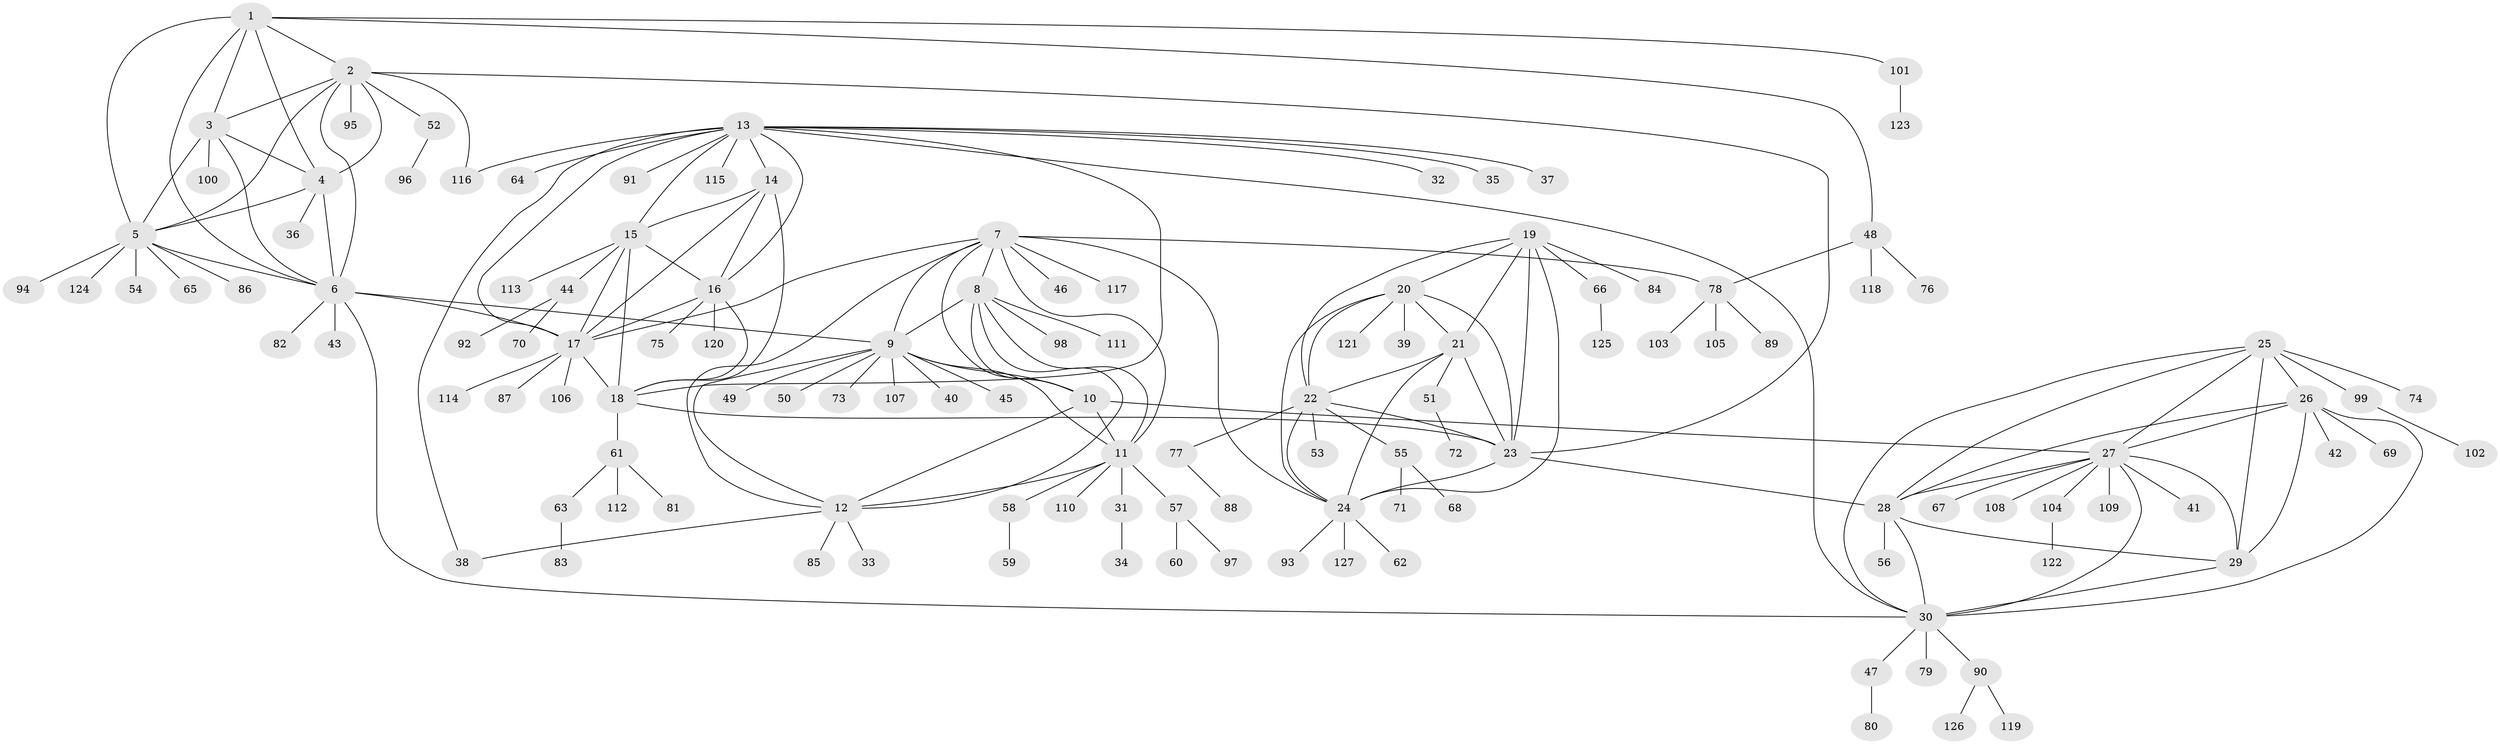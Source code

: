 // coarse degree distribution, {6: 0.052083333333333336, 8: 0.0625, 11: 0.010416666666666666, 4: 0.03125, 9: 0.010416666666666666, 13: 0.010416666666666666, 5: 0.03125, 10: 0.010416666666666666, 7: 0.020833333333333332, 2: 0.11458333333333333, 1: 0.625, 3: 0.020833333333333332}
// Generated by graph-tools (version 1.1) at 2025/42/03/06/25 10:42:10]
// undirected, 127 vertices, 185 edges
graph export_dot {
graph [start="1"]
  node [color=gray90,style=filled];
  1;
  2;
  3;
  4;
  5;
  6;
  7;
  8;
  9;
  10;
  11;
  12;
  13;
  14;
  15;
  16;
  17;
  18;
  19;
  20;
  21;
  22;
  23;
  24;
  25;
  26;
  27;
  28;
  29;
  30;
  31;
  32;
  33;
  34;
  35;
  36;
  37;
  38;
  39;
  40;
  41;
  42;
  43;
  44;
  45;
  46;
  47;
  48;
  49;
  50;
  51;
  52;
  53;
  54;
  55;
  56;
  57;
  58;
  59;
  60;
  61;
  62;
  63;
  64;
  65;
  66;
  67;
  68;
  69;
  70;
  71;
  72;
  73;
  74;
  75;
  76;
  77;
  78;
  79;
  80;
  81;
  82;
  83;
  84;
  85;
  86;
  87;
  88;
  89;
  90;
  91;
  92;
  93;
  94;
  95;
  96;
  97;
  98;
  99;
  100;
  101;
  102;
  103;
  104;
  105;
  106;
  107;
  108;
  109;
  110;
  111;
  112;
  113;
  114;
  115;
  116;
  117;
  118;
  119;
  120;
  121;
  122;
  123;
  124;
  125;
  126;
  127;
  1 -- 2;
  1 -- 3;
  1 -- 4;
  1 -- 5;
  1 -- 6;
  1 -- 48;
  1 -- 101;
  2 -- 3;
  2 -- 4;
  2 -- 5;
  2 -- 6;
  2 -- 23;
  2 -- 52;
  2 -- 95;
  2 -- 116;
  3 -- 4;
  3 -- 5;
  3 -- 6;
  3 -- 100;
  4 -- 5;
  4 -- 6;
  4 -- 36;
  5 -- 6;
  5 -- 54;
  5 -- 65;
  5 -- 86;
  5 -- 94;
  5 -- 124;
  6 -- 9;
  6 -- 17;
  6 -- 30;
  6 -- 43;
  6 -- 82;
  7 -- 8;
  7 -- 9;
  7 -- 10;
  7 -- 11;
  7 -- 12;
  7 -- 17;
  7 -- 24;
  7 -- 46;
  7 -- 78;
  7 -- 117;
  8 -- 9;
  8 -- 10;
  8 -- 11;
  8 -- 12;
  8 -- 98;
  8 -- 111;
  9 -- 10;
  9 -- 11;
  9 -- 12;
  9 -- 40;
  9 -- 45;
  9 -- 49;
  9 -- 50;
  9 -- 73;
  9 -- 107;
  10 -- 11;
  10 -- 12;
  10 -- 27;
  11 -- 12;
  11 -- 31;
  11 -- 57;
  11 -- 58;
  11 -- 110;
  12 -- 33;
  12 -- 38;
  12 -- 85;
  13 -- 14;
  13 -- 15;
  13 -- 16;
  13 -- 17;
  13 -- 18;
  13 -- 30;
  13 -- 32;
  13 -- 35;
  13 -- 37;
  13 -- 38;
  13 -- 64;
  13 -- 91;
  13 -- 115;
  13 -- 116;
  14 -- 15;
  14 -- 16;
  14 -- 17;
  14 -- 18;
  15 -- 16;
  15 -- 17;
  15 -- 18;
  15 -- 44;
  15 -- 113;
  16 -- 17;
  16 -- 18;
  16 -- 75;
  16 -- 120;
  17 -- 18;
  17 -- 87;
  17 -- 106;
  17 -- 114;
  18 -- 23;
  18 -- 61;
  19 -- 20;
  19 -- 21;
  19 -- 22;
  19 -- 23;
  19 -- 24;
  19 -- 66;
  19 -- 84;
  20 -- 21;
  20 -- 22;
  20 -- 23;
  20 -- 24;
  20 -- 39;
  20 -- 121;
  21 -- 22;
  21 -- 23;
  21 -- 24;
  21 -- 51;
  22 -- 23;
  22 -- 24;
  22 -- 53;
  22 -- 55;
  22 -- 77;
  23 -- 24;
  23 -- 28;
  24 -- 62;
  24 -- 93;
  24 -- 127;
  25 -- 26;
  25 -- 27;
  25 -- 28;
  25 -- 29;
  25 -- 30;
  25 -- 74;
  25 -- 99;
  26 -- 27;
  26 -- 28;
  26 -- 29;
  26 -- 30;
  26 -- 42;
  26 -- 69;
  27 -- 28;
  27 -- 29;
  27 -- 30;
  27 -- 41;
  27 -- 67;
  27 -- 104;
  27 -- 108;
  27 -- 109;
  28 -- 29;
  28 -- 30;
  28 -- 56;
  29 -- 30;
  30 -- 47;
  30 -- 79;
  30 -- 90;
  31 -- 34;
  44 -- 70;
  44 -- 92;
  47 -- 80;
  48 -- 76;
  48 -- 78;
  48 -- 118;
  51 -- 72;
  52 -- 96;
  55 -- 68;
  55 -- 71;
  57 -- 60;
  57 -- 97;
  58 -- 59;
  61 -- 63;
  61 -- 81;
  61 -- 112;
  63 -- 83;
  66 -- 125;
  77 -- 88;
  78 -- 89;
  78 -- 103;
  78 -- 105;
  90 -- 119;
  90 -- 126;
  99 -- 102;
  101 -- 123;
  104 -- 122;
}
